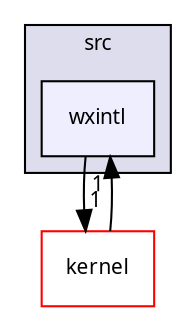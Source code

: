 digraph "src/wxintl" {
  compound=true
  node [ fontsize="10", fontname="Sans"];
  edge [ labelfontsize="10", labelfontname="Sans"];
  subgraph clusterdir_68267d1309a1af8e8297ef4c3efbcdba {
    graph [ bgcolor="#ddddee", pencolor="black", label="src" fontname="Sans", fontsize="10", URL="dir_68267d1309a1af8e8297ef4c3efbcdba.html"]
  dir_6a9e573add7a2640fac48fcbbb36c313 [shape=box, label="wxintl", style="filled", fillcolor="#eeeeff", pencolor="black", URL="dir_6a9e573add7a2640fac48fcbbb36c313.html"];
  }
  dir_cbd7f246bdf7dc0a50281a272327e6ed [shape=box label="kernel" fillcolor="white" style="filled" color="red" URL="dir_cbd7f246bdf7dc0a50281a272327e6ed.html"];
  dir_cbd7f246bdf7dc0a50281a272327e6ed->dir_6a9e573add7a2640fac48fcbbb36c313 [headlabel="1", labeldistance=1.5 headhref="dir_000002_000019.html"];
  dir_6a9e573add7a2640fac48fcbbb36c313->dir_cbd7f246bdf7dc0a50281a272327e6ed [headlabel="1", labeldistance=1.5 headhref="dir_000019_000002.html"];
}
